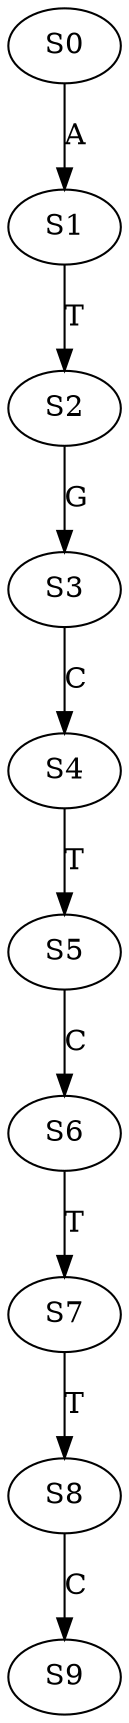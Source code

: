 strict digraph  {
	S0 -> S1 [ label = A ];
	S1 -> S2 [ label = T ];
	S2 -> S3 [ label = G ];
	S3 -> S4 [ label = C ];
	S4 -> S5 [ label = T ];
	S5 -> S6 [ label = C ];
	S6 -> S7 [ label = T ];
	S7 -> S8 [ label = T ];
	S8 -> S9 [ label = C ];
}
